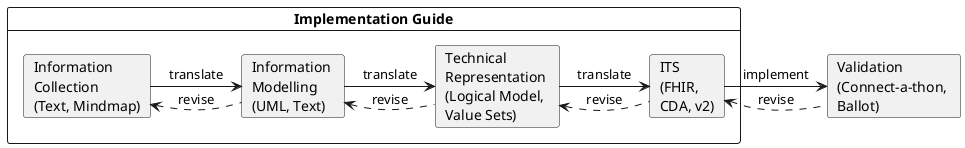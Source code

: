 @startuml

card "Implementation Guide" as ig {

card "Information \nCollection \n(Text, Mindmap)" as o1
card "Information \nModelling \n(UML, Text)" as o2
card "Technical \nRepresentation \n(Logical Model, \nValue Sets)" as o3
card "ITS \n(FHIR, \nCDA, v2)" as o4

o1 -right-> o2 : translate
o2 -right-> o3 : translate
o3 -right-> o4 : translate

o2 .left.> o1 : revise
o3 .left.> o2 : revise
o4 .left.> o3 : revise

}

card "Validation \n(Connect-a-thon, \nBallot)" as o5

o4 -right-> o5 : implement
o5 .left.> o4 : revise


@enduml